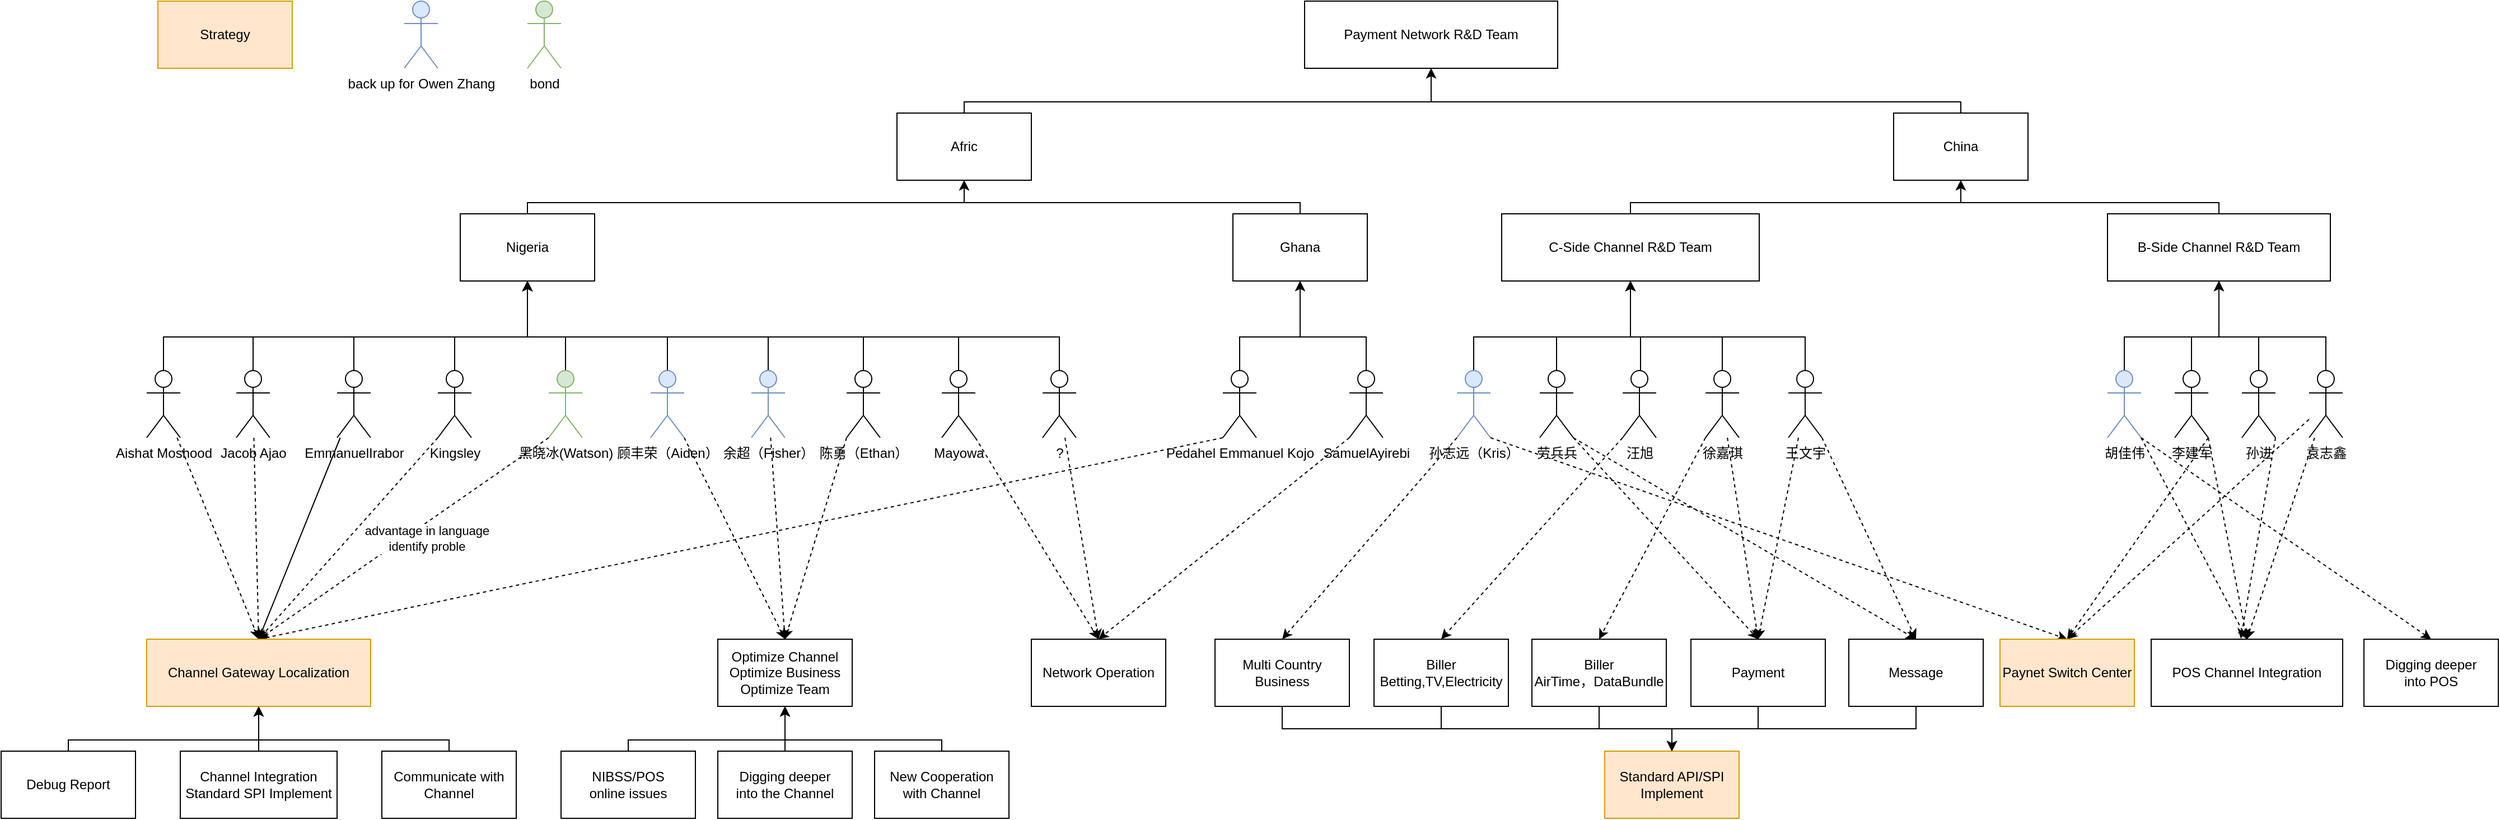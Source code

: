<mxfile version="21.2.9" type="github">
  <diagram name="第 1 页" id="Pzz4Q9QrGixZpusPEQ9X">
    <mxGraphModel dx="2261" dy="796" grid="1" gridSize="10" guides="1" tooltips="1" connect="1" arrows="1" fold="1" page="1" pageScale="1" pageWidth="827" pageHeight="1169" background="none" math="0" shadow="0">
      <root>
        <mxCell id="0" />
        <mxCell id="1" parent="0" />
        <mxCell id="o08fIgoM3E5RgiDcFMRu-1" value="Payment Network R&amp;amp;D Team" style="rounded=0;whiteSpace=wrap;html=1;" parent="1" vertex="1">
          <mxGeometry x="494" y="180" width="226" height="60" as="geometry" />
        </mxCell>
        <mxCell id="o08fIgoM3E5RgiDcFMRu-49" style="edgeStyle=orthogonalEdgeStyle;rounded=0;orthogonalLoop=1;jettySize=auto;html=1;entryX=0.5;entryY=1;entryDx=0;entryDy=0;" parent="1" source="o08fIgoM3E5RgiDcFMRu-3" target="o08fIgoM3E5RgiDcFMRu-1" edge="1">
          <mxGeometry relative="1" as="geometry">
            <Array as="points">
              <mxPoint x="190" y="270" />
              <mxPoint x="607" y="270" />
            </Array>
          </mxGeometry>
        </mxCell>
        <mxCell id="o08fIgoM3E5RgiDcFMRu-3" value="Afric" style="rounded=0;whiteSpace=wrap;html=1;" parent="1" vertex="1">
          <mxGeometry x="130" y="280" width="120" height="60" as="geometry" />
        </mxCell>
        <mxCell id="o08fIgoM3E5RgiDcFMRu-50" style="edgeStyle=orthogonalEdgeStyle;rounded=0;orthogonalLoop=1;jettySize=auto;html=1;entryX=0.5;entryY=1;entryDx=0;entryDy=0;" parent="1" source="o08fIgoM3E5RgiDcFMRu-5" target="o08fIgoM3E5RgiDcFMRu-1" edge="1">
          <mxGeometry relative="1" as="geometry">
            <Array as="points">
              <mxPoint x="1080" y="270" />
              <mxPoint x="607" y="270" />
            </Array>
          </mxGeometry>
        </mxCell>
        <mxCell id="o08fIgoM3E5RgiDcFMRu-5" value="China" style="rounded=0;whiteSpace=wrap;html=1;" parent="1" vertex="1">
          <mxGeometry x="1020" y="280" width="120" height="60" as="geometry" />
        </mxCell>
        <mxCell id="o08fIgoM3E5RgiDcFMRu-48" style="edgeStyle=orthogonalEdgeStyle;rounded=0;orthogonalLoop=1;jettySize=auto;html=1;entryX=0.5;entryY=1;entryDx=0;entryDy=0;" parent="1" source="o08fIgoM3E5RgiDcFMRu-7" target="o08fIgoM3E5RgiDcFMRu-3" edge="1">
          <mxGeometry relative="1" as="geometry">
            <Array as="points">
              <mxPoint x="-200" y="360" />
              <mxPoint x="190" y="360" />
            </Array>
            <mxPoint x="80" y="340" as="targetPoint" />
          </mxGeometry>
        </mxCell>
        <mxCell id="o08fIgoM3E5RgiDcFMRu-7" value="Nigeria" style="rounded=0;whiteSpace=wrap;html=1;" parent="1" vertex="1">
          <mxGeometry x="-260" y="370" width="120" height="60" as="geometry" />
        </mxCell>
        <mxCell id="o08fIgoM3E5RgiDcFMRu-47" style="edgeStyle=orthogonalEdgeStyle;rounded=0;orthogonalLoop=1;jettySize=auto;html=1;entryX=0.5;entryY=1;entryDx=0;entryDy=0;" parent="1" source="o08fIgoM3E5RgiDcFMRu-9" target="o08fIgoM3E5RgiDcFMRu-3" edge="1">
          <mxGeometry relative="1" as="geometry">
            <Array as="points">
              <mxPoint x="490" y="360" />
              <mxPoint x="190" y="360" />
            </Array>
          </mxGeometry>
        </mxCell>
        <mxCell id="o08fIgoM3E5RgiDcFMRu-9" value="Ghana" style="rounded=0;whiteSpace=wrap;html=1;" parent="1" vertex="1">
          <mxGeometry x="430" y="370" width="120" height="60" as="geometry" />
        </mxCell>
        <mxCell id="o08fIgoM3E5RgiDcFMRu-45" style="edgeStyle=orthogonalEdgeStyle;rounded=0;orthogonalLoop=1;jettySize=auto;html=1;entryX=0.5;entryY=1;entryDx=0;entryDy=0;" parent="1" source="o08fIgoM3E5RgiDcFMRu-11" target="o08fIgoM3E5RgiDcFMRu-5" edge="1">
          <mxGeometry relative="1" as="geometry">
            <Array as="points">
              <mxPoint x="785" y="360" />
              <mxPoint x="1080" y="360" />
            </Array>
          </mxGeometry>
        </mxCell>
        <mxCell id="o08fIgoM3E5RgiDcFMRu-11" value="C-Side Channel R&amp;amp;D Team" style="rounded=0;whiteSpace=wrap;html=1;" parent="1" vertex="1">
          <mxGeometry x="670" y="370" width="230" height="60" as="geometry" />
        </mxCell>
        <mxCell id="o08fIgoM3E5RgiDcFMRu-46" style="edgeStyle=orthogonalEdgeStyle;rounded=0;orthogonalLoop=1;jettySize=auto;html=1;entryX=0.5;entryY=1;entryDx=0;entryDy=0;exitX=0.5;exitY=0;exitDx=0;exitDy=0;" parent="1" source="o08fIgoM3E5RgiDcFMRu-13" target="o08fIgoM3E5RgiDcFMRu-5" edge="1">
          <mxGeometry relative="1" as="geometry">
            <Array as="points">
              <mxPoint x="1311" y="360" />
              <mxPoint x="1080" y="360" />
            </Array>
          </mxGeometry>
        </mxCell>
        <mxCell id="o08fIgoM3E5RgiDcFMRu-13" value="B-Side Channel R&amp;amp;D Team" style="rounded=0;whiteSpace=wrap;html=1;" parent="1" vertex="1">
          <mxGeometry x="1211" y="370" width="199" height="60" as="geometry" />
        </mxCell>
        <mxCell id="o08fIgoM3E5RgiDcFMRu-51" style="edgeStyle=orthogonalEdgeStyle;rounded=0;orthogonalLoop=1;jettySize=auto;html=1;entryX=0.5;entryY=1;entryDx=0;entryDy=0;exitX=0.5;exitY=0;exitDx=0;exitDy=0;exitPerimeter=0;" parent="1" source="o08fIgoM3E5RgiDcFMRu-14" target="o08fIgoM3E5RgiDcFMRu-7" edge="1">
          <mxGeometry relative="1" as="geometry">
            <Array as="points">
              <mxPoint x="-525" y="480" />
              <mxPoint x="-200" y="480" />
            </Array>
          </mxGeometry>
        </mxCell>
        <mxCell id="wGeaq7i5EfoyXpq8Da5J-34" style="rounded=0;orthogonalLoop=1;jettySize=auto;html=1;entryX=0.5;entryY=0;entryDx=0;entryDy=0;dashed=1;" edge="1" parent="1" source="o08fIgoM3E5RgiDcFMRu-14" target="o08fIgoM3E5RgiDcFMRu-73">
          <mxGeometry relative="1" as="geometry" />
        </mxCell>
        <mxCell id="o08fIgoM3E5RgiDcFMRu-14" value="Aishat Moshood" style="shape=umlActor;verticalLabelPosition=bottom;verticalAlign=top;html=1;outlineConnect=0;" parent="1" vertex="1">
          <mxGeometry x="-540" y="510" width="30" height="60" as="geometry" />
        </mxCell>
        <mxCell id="o08fIgoM3E5RgiDcFMRu-52" style="edgeStyle=orthogonalEdgeStyle;rounded=0;orthogonalLoop=1;jettySize=auto;html=1;entryX=0.5;entryY=1;entryDx=0;entryDy=0;exitX=0.5;exitY=0;exitDx=0;exitDy=0;exitPerimeter=0;" parent="1" source="o08fIgoM3E5RgiDcFMRu-15" target="o08fIgoM3E5RgiDcFMRu-7" edge="1">
          <mxGeometry relative="1" as="geometry">
            <Array as="points">
              <mxPoint x="-445" y="480" />
              <mxPoint x="-200" y="480" />
            </Array>
          </mxGeometry>
        </mxCell>
        <mxCell id="wGeaq7i5EfoyXpq8Da5J-33" style="rounded=0;orthogonalLoop=1;jettySize=auto;html=1;entryX=0.5;entryY=0;entryDx=0;entryDy=0;dashed=1;" edge="1" parent="1" source="o08fIgoM3E5RgiDcFMRu-15" target="o08fIgoM3E5RgiDcFMRu-73">
          <mxGeometry relative="1" as="geometry" />
        </mxCell>
        <mxCell id="o08fIgoM3E5RgiDcFMRu-15" value="Jacob Ajao" style="shape=umlActor;verticalLabelPosition=bottom;verticalAlign=top;html=1;outlineConnect=0;" parent="1" vertex="1">
          <mxGeometry x="-460" y="510" width="30" height="60" as="geometry" />
        </mxCell>
        <mxCell id="o08fIgoM3E5RgiDcFMRu-53" style="edgeStyle=orthogonalEdgeStyle;rounded=0;orthogonalLoop=1;jettySize=auto;html=1;entryX=0.5;entryY=1;entryDx=0;entryDy=0;exitX=0.5;exitY=0;exitDx=0;exitDy=0;exitPerimeter=0;" parent="1" source="o08fIgoM3E5RgiDcFMRu-18" target="o08fIgoM3E5RgiDcFMRu-7" edge="1">
          <mxGeometry relative="1" as="geometry">
            <Array as="points">
              <mxPoint x="-355" y="480" />
              <mxPoint x="-200" y="480" />
            </Array>
          </mxGeometry>
        </mxCell>
        <mxCell id="wGeaq7i5EfoyXpq8Da5J-32" style="rounded=0;orthogonalLoop=1;jettySize=auto;html=1;entryX=0.5;entryY=0;entryDx=0;entryDy=0;" edge="1" parent="1" source="o08fIgoM3E5RgiDcFMRu-18" target="o08fIgoM3E5RgiDcFMRu-73">
          <mxGeometry relative="1" as="geometry" />
        </mxCell>
        <mxCell id="o08fIgoM3E5RgiDcFMRu-18" value="EmmanuelIrabor" style="shape=umlActor;verticalLabelPosition=bottom;verticalAlign=top;html=1;outlineConnect=0;" parent="1" vertex="1">
          <mxGeometry x="-370" y="510" width="30" height="60" as="geometry" />
        </mxCell>
        <mxCell id="o08fIgoM3E5RgiDcFMRu-55" style="edgeStyle=orthogonalEdgeStyle;rounded=0;orthogonalLoop=1;jettySize=auto;html=1;entryX=0.5;entryY=1;entryDx=0;entryDy=0;exitX=0.5;exitY=0;exitDx=0;exitDy=0;exitPerimeter=0;" parent="1" source="o08fIgoM3E5RgiDcFMRu-21" target="o08fIgoM3E5RgiDcFMRu-7" edge="1">
          <mxGeometry relative="1" as="geometry">
            <Array as="points">
              <mxPoint x="-166" y="480" />
              <mxPoint x="-200" y="480" />
            </Array>
          </mxGeometry>
        </mxCell>
        <mxCell id="wGeaq7i5EfoyXpq8Da5J-24" style="rounded=0;orthogonalLoop=1;jettySize=auto;html=1;entryX=0.5;entryY=0;entryDx=0;entryDy=0;dashed=1;exitX=1;exitY=1;exitDx=0;exitDy=0;exitPerimeter=0;" edge="1" parent="1" source="o08fIgoM3E5RgiDcFMRu-44" target="wGeaq7i5EfoyXpq8Da5J-23">
          <mxGeometry relative="1" as="geometry" />
        </mxCell>
        <mxCell id="wGeaq7i5EfoyXpq8Da5J-27" style="rounded=0;orthogonalLoop=1;jettySize=auto;html=1;entryX=0.5;entryY=0;entryDx=0;entryDy=0;dashed=1;exitX=0;exitY=1;exitDx=0;exitDy=0;exitPerimeter=0;" edge="1" parent="1" source="o08fIgoM3E5RgiDcFMRu-21" target="o08fIgoM3E5RgiDcFMRu-73">
          <mxGeometry relative="1" as="geometry" />
        </mxCell>
        <mxCell id="wGeaq7i5EfoyXpq8Da5J-51" value="advantage in language&lt;br&gt;identify proble" style="edgeLabel;html=1;align=center;verticalAlign=middle;resizable=0;points=[];" vertex="1" connectable="0" parent="wGeaq7i5EfoyXpq8Da5J-27">
          <mxGeometry x="-0.096" relative="1" as="geometry">
            <mxPoint x="8" y="8" as="offset" />
          </mxGeometry>
        </mxCell>
        <mxCell id="o08fIgoM3E5RgiDcFMRu-21" value="黑晓冰(Watson)" style="shape=umlActor;verticalLabelPosition=bottom;verticalAlign=top;html=1;outlineConnect=0;fillColor=#d5e8d4;strokeColor=#82b366;" parent="1" vertex="1">
          <mxGeometry x="-181" y="510" width="30" height="60" as="geometry" />
        </mxCell>
        <mxCell id="o08fIgoM3E5RgiDcFMRu-54" style="edgeStyle=orthogonalEdgeStyle;rounded=0;orthogonalLoop=1;jettySize=auto;html=1;entryX=0.5;entryY=1;entryDx=0;entryDy=0;exitX=0.5;exitY=0;exitDx=0;exitDy=0;exitPerimeter=0;" parent="1" source="o08fIgoM3E5RgiDcFMRu-22" target="o08fIgoM3E5RgiDcFMRu-7" edge="1">
          <mxGeometry relative="1" as="geometry">
            <Array as="points">
              <mxPoint x="-265" y="480" />
              <mxPoint x="-200" y="480" />
            </Array>
          </mxGeometry>
        </mxCell>
        <mxCell id="wGeaq7i5EfoyXpq8Da5J-28" style="rounded=0;orthogonalLoop=1;jettySize=auto;html=1;entryX=0.5;entryY=0;entryDx=0;entryDy=0;exitX=0;exitY=1;exitDx=0;exitDy=0;exitPerimeter=0;dashed=1;" edge="1" parent="1" source="o08fIgoM3E5RgiDcFMRu-22" target="o08fIgoM3E5RgiDcFMRu-73">
          <mxGeometry relative="1" as="geometry" />
        </mxCell>
        <mxCell id="o08fIgoM3E5RgiDcFMRu-22" value="Kingsley" style="shape=umlActor;verticalLabelPosition=bottom;verticalAlign=top;html=1;outlineConnect=0;" parent="1" vertex="1">
          <mxGeometry x="-280" y="510" width="30" height="60" as="geometry" />
        </mxCell>
        <mxCell id="o08fIgoM3E5RgiDcFMRu-60" style="edgeStyle=orthogonalEdgeStyle;rounded=0;orthogonalLoop=1;jettySize=auto;html=1;entryX=0.5;entryY=1;entryDx=0;entryDy=0;" parent="1" source="o08fIgoM3E5RgiDcFMRu-30" target="o08fIgoM3E5RgiDcFMRu-9" edge="1">
          <mxGeometry relative="1" as="geometry">
            <Array as="points">
              <mxPoint x="436" y="480" />
              <mxPoint x="490" y="480" />
            </Array>
          </mxGeometry>
        </mxCell>
        <mxCell id="wGeaq7i5EfoyXpq8Da5J-42" style="rounded=0;orthogonalLoop=1;jettySize=auto;html=1;entryX=0.5;entryY=0;entryDx=0;entryDy=0;exitX=0;exitY=1;exitDx=0;exitDy=0;exitPerimeter=0;dashed=1;" edge="1" parent="1" source="o08fIgoM3E5RgiDcFMRu-30" target="o08fIgoM3E5RgiDcFMRu-73">
          <mxGeometry relative="1" as="geometry" />
        </mxCell>
        <mxCell id="o08fIgoM3E5RgiDcFMRu-30" value="Pedahel Emmanuel Kojo" style="shape=umlActor;verticalLabelPosition=bottom;verticalAlign=top;html=1;outlineConnect=0;" parent="1" vertex="1">
          <mxGeometry x="421" y="510" width="30" height="60" as="geometry" />
        </mxCell>
        <mxCell id="o08fIgoM3E5RgiDcFMRu-61" style="edgeStyle=orthogonalEdgeStyle;rounded=0;orthogonalLoop=1;jettySize=auto;html=1;entryX=0.5;entryY=1;entryDx=0;entryDy=0;" parent="1" source="o08fIgoM3E5RgiDcFMRu-31" target="o08fIgoM3E5RgiDcFMRu-9" edge="1">
          <mxGeometry relative="1" as="geometry">
            <Array as="points">
              <mxPoint x="549" y="480" />
              <mxPoint x="490" y="480" />
            </Array>
          </mxGeometry>
        </mxCell>
        <mxCell id="wGeaq7i5EfoyXpq8Da5J-50" style="rounded=0;orthogonalLoop=1;jettySize=auto;html=1;entryX=0.5;entryY=0;entryDx=0;entryDy=0;exitX=0;exitY=1;exitDx=0;exitDy=0;exitPerimeter=0;dashed=1;" edge="1" parent="1" source="o08fIgoM3E5RgiDcFMRu-31" target="wGeaq7i5EfoyXpq8Da5J-23">
          <mxGeometry relative="1" as="geometry" />
        </mxCell>
        <mxCell id="o08fIgoM3E5RgiDcFMRu-31" value="SamuelAyirebi" style="shape=umlActor;verticalLabelPosition=bottom;verticalAlign=top;html=1;outlineConnect=0;" parent="1" vertex="1">
          <mxGeometry x="534" y="510" width="30" height="60" as="geometry" />
        </mxCell>
        <mxCell id="wGeaq7i5EfoyXpq8Da5J-43" style="rounded=0;orthogonalLoop=1;jettySize=auto;html=1;entryX=0.5;entryY=0;entryDx=0;entryDy=0;dashed=1;exitX=1;exitY=1;exitDx=0;exitDy=0;exitPerimeter=0;" edge="1" parent="1" source="o08fIgoM3E5RgiDcFMRu-32" target="o08fIgoM3E5RgiDcFMRu-77">
          <mxGeometry relative="1" as="geometry" />
        </mxCell>
        <mxCell id="wGeaq7i5EfoyXpq8Da5J-67" style="edgeStyle=orthogonalEdgeStyle;rounded=0;orthogonalLoop=1;jettySize=auto;html=1;entryX=0.5;entryY=1;entryDx=0;entryDy=0;" edge="1" parent="1" source="o08fIgoM3E5RgiDcFMRu-32" target="o08fIgoM3E5RgiDcFMRu-11">
          <mxGeometry relative="1" as="geometry">
            <Array as="points">
              <mxPoint x="645" y="480" />
              <mxPoint x="785" y="480" />
            </Array>
          </mxGeometry>
        </mxCell>
        <mxCell id="wGeaq7i5EfoyXpq8Da5J-70" style="rounded=0;orthogonalLoop=1;jettySize=auto;html=1;entryX=0.5;entryY=0;entryDx=0;entryDy=0;exitX=0;exitY=1;exitDx=0;exitDy=0;exitPerimeter=0;dashed=1;" edge="1" parent="1" source="o08fIgoM3E5RgiDcFMRu-32" target="wGeaq7i5EfoyXpq8Da5J-56">
          <mxGeometry relative="1" as="geometry" />
        </mxCell>
        <mxCell id="o08fIgoM3E5RgiDcFMRu-32" value="孙志远（Kris）" style="shape=umlActor;verticalLabelPosition=bottom;verticalAlign=top;html=1;outlineConnect=0;fillColor=#dae8fc;strokeColor=#6c8ebf;" parent="1" vertex="1">
          <mxGeometry x="630" y="510" width="30" height="60" as="geometry" />
        </mxCell>
        <mxCell id="wGeaq7i5EfoyXpq8Da5J-58" style="rounded=0;orthogonalLoop=1;jettySize=auto;html=1;entryX=0.5;entryY=0;entryDx=0;entryDy=0;exitX=1;exitY=1;exitDx=0;exitDy=0;exitPerimeter=0;dashed=1;" edge="1" parent="1" source="o08fIgoM3E5RgiDcFMRu-33" target="wGeaq7i5EfoyXpq8Da5J-57">
          <mxGeometry relative="1" as="geometry" />
        </mxCell>
        <mxCell id="wGeaq7i5EfoyXpq8Da5J-63" style="rounded=0;orthogonalLoop=1;jettySize=auto;html=1;entryX=0.5;entryY=0;entryDx=0;entryDy=0;dashed=1;exitX=1;exitY=1;exitDx=0;exitDy=0;exitPerimeter=0;" edge="1" parent="1" source="o08fIgoM3E5RgiDcFMRu-33" target="o08fIgoM3E5RgiDcFMRu-76">
          <mxGeometry relative="1" as="geometry" />
        </mxCell>
        <mxCell id="wGeaq7i5EfoyXpq8Da5J-68" style="edgeStyle=orthogonalEdgeStyle;rounded=0;orthogonalLoop=1;jettySize=auto;html=1;entryX=0.5;entryY=1;entryDx=0;entryDy=0;" edge="1" parent="1" source="o08fIgoM3E5RgiDcFMRu-33" target="o08fIgoM3E5RgiDcFMRu-11">
          <mxGeometry relative="1" as="geometry">
            <Array as="points">
              <mxPoint x="719" y="480" />
              <mxPoint x="785" y="480" />
            </Array>
          </mxGeometry>
        </mxCell>
        <mxCell id="o08fIgoM3E5RgiDcFMRu-33" value="劳兵兵" style="shape=umlActor;verticalLabelPosition=bottom;verticalAlign=top;html=1;outlineConnect=0;" parent="1" vertex="1">
          <mxGeometry x="704" y="510" width="30" height="60" as="geometry" />
        </mxCell>
        <mxCell id="o08fIgoM3E5RgiDcFMRu-64" style="edgeStyle=orthogonalEdgeStyle;rounded=0;orthogonalLoop=1;jettySize=auto;html=1;entryX=0.5;entryY=1;entryDx=0;entryDy=0;" parent="1" source="o08fIgoM3E5RgiDcFMRu-34" target="o08fIgoM3E5RgiDcFMRu-11" edge="1">
          <mxGeometry relative="1" as="geometry">
            <Array as="points">
              <mxPoint x="794" y="480" />
              <mxPoint x="785" y="480" />
            </Array>
          </mxGeometry>
        </mxCell>
        <mxCell id="wGeaq7i5EfoyXpq8Da5J-59" style="rounded=0;orthogonalLoop=1;jettySize=auto;html=1;entryX=0.5;entryY=0;entryDx=0;entryDy=0;dashed=1;exitX=0;exitY=1;exitDx=0;exitDy=0;exitPerimeter=0;" edge="1" parent="1" source="o08fIgoM3E5RgiDcFMRu-34" target="o08fIgoM3E5RgiDcFMRu-75">
          <mxGeometry relative="1" as="geometry" />
        </mxCell>
        <mxCell id="o08fIgoM3E5RgiDcFMRu-34" value="汪旭" style="shape=umlActor;verticalLabelPosition=bottom;verticalAlign=top;html=1;outlineConnect=0;" parent="1" vertex="1">
          <mxGeometry x="778" y="510" width="30" height="60" as="geometry" />
        </mxCell>
        <mxCell id="wGeaq7i5EfoyXpq8Da5J-61" style="rounded=0;orthogonalLoop=1;jettySize=auto;html=1;entryX=0.5;entryY=0;entryDx=0;entryDy=0;exitX=0;exitY=1;exitDx=0;exitDy=0;exitPerimeter=0;dashed=1;" edge="1" parent="1" source="o08fIgoM3E5RgiDcFMRu-35" target="wGeaq7i5EfoyXpq8Da5J-69">
          <mxGeometry relative="1" as="geometry" />
        </mxCell>
        <mxCell id="wGeaq7i5EfoyXpq8Da5J-76" style="edgeStyle=orthogonalEdgeStyle;rounded=0;orthogonalLoop=1;jettySize=auto;html=1;entryX=0.5;entryY=1;entryDx=0;entryDy=0;" edge="1" parent="1" source="o08fIgoM3E5RgiDcFMRu-35" target="o08fIgoM3E5RgiDcFMRu-11">
          <mxGeometry relative="1" as="geometry">
            <Array as="points">
              <mxPoint x="867" y="480" />
              <mxPoint x="785" y="480" />
            </Array>
          </mxGeometry>
        </mxCell>
        <mxCell id="wGeaq7i5EfoyXpq8Da5J-80" style="rounded=0;orthogonalLoop=1;jettySize=auto;html=1;entryX=0.5;entryY=0;entryDx=0;entryDy=0;dashed=1;" edge="1" parent="1" source="o08fIgoM3E5RgiDcFMRu-35" target="o08fIgoM3E5RgiDcFMRu-76">
          <mxGeometry relative="1" as="geometry" />
        </mxCell>
        <mxCell id="o08fIgoM3E5RgiDcFMRu-35" value="徐嘉琪" style="shape=umlActor;verticalLabelPosition=bottom;verticalAlign=top;html=1;outlineConnect=0;" parent="1" vertex="1">
          <mxGeometry x="852" y="510" width="30" height="60" as="geometry" />
        </mxCell>
        <mxCell id="wGeaq7i5EfoyXpq8Da5J-77" style="edgeStyle=orthogonalEdgeStyle;rounded=0;orthogonalLoop=1;jettySize=auto;html=1;entryX=0.5;entryY=1;entryDx=0;entryDy=0;" edge="1" parent="1" source="o08fIgoM3E5RgiDcFMRu-36" target="o08fIgoM3E5RgiDcFMRu-11">
          <mxGeometry relative="1" as="geometry">
            <Array as="points">
              <mxPoint x="941" y="480" />
              <mxPoint x="785" y="480" />
            </Array>
          </mxGeometry>
        </mxCell>
        <mxCell id="wGeaq7i5EfoyXpq8Da5J-78" style="rounded=0;orthogonalLoop=1;jettySize=auto;html=1;entryX=0.5;entryY=0;entryDx=0;entryDy=0;exitX=1;exitY=1;exitDx=0;exitDy=0;exitPerimeter=0;dashed=1;" edge="1" parent="1" source="o08fIgoM3E5RgiDcFMRu-36" target="wGeaq7i5EfoyXpq8Da5J-57">
          <mxGeometry relative="1" as="geometry" />
        </mxCell>
        <mxCell id="wGeaq7i5EfoyXpq8Da5J-79" style="rounded=0;orthogonalLoop=1;jettySize=auto;html=1;entryX=0.5;entryY=0;entryDx=0;entryDy=0;dashed=1;" edge="1" parent="1" source="o08fIgoM3E5RgiDcFMRu-36" target="o08fIgoM3E5RgiDcFMRu-76">
          <mxGeometry relative="1" as="geometry" />
        </mxCell>
        <mxCell id="o08fIgoM3E5RgiDcFMRu-36" value="王文宇" style="shape=umlActor;verticalLabelPosition=bottom;verticalAlign=top;html=1;outlineConnect=0;" parent="1" vertex="1">
          <mxGeometry x="926" y="510" width="30" height="60" as="geometry" />
        </mxCell>
        <mxCell id="o08fIgoM3E5RgiDcFMRu-67" style="edgeStyle=orthogonalEdgeStyle;rounded=0;orthogonalLoop=1;jettySize=auto;html=1;entryX=0.5;entryY=1;entryDx=0;entryDy=0;" parent="1" source="o08fIgoM3E5RgiDcFMRu-37" target="o08fIgoM3E5RgiDcFMRu-13" edge="1">
          <mxGeometry relative="1" as="geometry">
            <Array as="points">
              <mxPoint x="1226" y="480" />
              <mxPoint x="1311" y="480" />
            </Array>
          </mxGeometry>
        </mxCell>
        <mxCell id="wGeaq7i5EfoyXpq8Da5J-46" style="rounded=0;orthogonalLoop=1;jettySize=auto;html=1;entryX=0.5;entryY=0;entryDx=0;entryDy=0;exitX=1;exitY=1;exitDx=0;exitDy=0;exitPerimeter=0;dashed=1;" edge="1" parent="1" source="o08fIgoM3E5RgiDcFMRu-37" target="o08fIgoM3E5RgiDcFMRu-78">
          <mxGeometry relative="1" as="geometry" />
        </mxCell>
        <mxCell id="wGeaq7i5EfoyXpq8Da5J-84" style="rounded=0;orthogonalLoop=1;jettySize=auto;html=1;entryX=0.5;entryY=0;entryDx=0;entryDy=0;exitX=1;exitY=1;exitDx=0;exitDy=0;exitPerimeter=0;dashed=1;" edge="1" parent="1" source="o08fIgoM3E5RgiDcFMRu-37" target="wGeaq7i5EfoyXpq8Da5J-83">
          <mxGeometry relative="1" as="geometry" />
        </mxCell>
        <mxCell id="o08fIgoM3E5RgiDcFMRu-37" value="胡佳伟" style="shape=umlActor;verticalLabelPosition=bottom;verticalAlign=top;html=1;outlineConnect=0;fillColor=#dae8fc;strokeColor=#6c8ebf;" parent="1" vertex="1">
          <mxGeometry x="1211" y="510" width="30" height="60" as="geometry" />
        </mxCell>
        <mxCell id="o08fIgoM3E5RgiDcFMRu-68" style="edgeStyle=orthogonalEdgeStyle;rounded=0;orthogonalLoop=1;jettySize=auto;html=1;entryX=0.5;entryY=1;entryDx=0;entryDy=0;" parent="1" source="o08fIgoM3E5RgiDcFMRu-38" target="o08fIgoM3E5RgiDcFMRu-13" edge="1">
          <mxGeometry relative="1" as="geometry">
            <Array as="points">
              <mxPoint x="1286" y="480" />
              <mxPoint x="1311" y="480" />
            </Array>
          </mxGeometry>
        </mxCell>
        <mxCell id="wGeaq7i5EfoyXpq8Da5J-44" style="rounded=0;orthogonalLoop=1;jettySize=auto;html=1;entryX=0.5;entryY=0;entryDx=0;entryDy=0;dashed=1;exitX=1;exitY=1;exitDx=0;exitDy=0;exitPerimeter=0;" edge="1" parent="1" source="o08fIgoM3E5RgiDcFMRu-38" target="o08fIgoM3E5RgiDcFMRu-77">
          <mxGeometry relative="1" as="geometry" />
        </mxCell>
        <mxCell id="wGeaq7i5EfoyXpq8Da5J-47" style="rounded=0;orthogonalLoop=1;jettySize=auto;html=1;entryX=0.5;entryY=0;entryDx=0;entryDy=0;exitX=1;exitY=1;exitDx=0;exitDy=0;exitPerimeter=0;dashed=1;" edge="1" parent="1" source="o08fIgoM3E5RgiDcFMRu-38" target="o08fIgoM3E5RgiDcFMRu-78">
          <mxGeometry relative="1" as="geometry" />
        </mxCell>
        <mxCell id="o08fIgoM3E5RgiDcFMRu-38" value="李建军" style="shape=umlActor;verticalLabelPosition=bottom;verticalAlign=top;html=1;outlineConnect=0;" parent="1" vertex="1">
          <mxGeometry x="1271" y="510" width="30" height="60" as="geometry" />
        </mxCell>
        <mxCell id="o08fIgoM3E5RgiDcFMRu-69" style="edgeStyle=orthogonalEdgeStyle;rounded=0;orthogonalLoop=1;jettySize=auto;html=1;entryX=0.5;entryY=1;entryDx=0;entryDy=0;" parent="1" source="o08fIgoM3E5RgiDcFMRu-39" target="o08fIgoM3E5RgiDcFMRu-13" edge="1">
          <mxGeometry relative="1" as="geometry">
            <Array as="points">
              <mxPoint x="1346" y="480" />
              <mxPoint x="1311" y="480" />
            </Array>
          </mxGeometry>
        </mxCell>
        <mxCell id="wGeaq7i5EfoyXpq8Da5J-48" style="rounded=0;orthogonalLoop=1;jettySize=auto;html=1;entryX=0.468;entryY=-0.008;entryDx=0;entryDy=0;entryPerimeter=0;exitX=1;exitY=1;exitDx=0;exitDy=0;exitPerimeter=0;dashed=1;" edge="1" parent="1" source="o08fIgoM3E5RgiDcFMRu-39" target="o08fIgoM3E5RgiDcFMRu-78">
          <mxGeometry relative="1" as="geometry" />
        </mxCell>
        <mxCell id="o08fIgoM3E5RgiDcFMRu-39" value="孙进" style="shape=umlActor;verticalLabelPosition=bottom;verticalAlign=top;html=1;outlineConnect=0;" parent="1" vertex="1">
          <mxGeometry x="1331" y="510" width="30" height="60" as="geometry" />
        </mxCell>
        <mxCell id="o08fIgoM3E5RgiDcFMRu-70" style="edgeStyle=orthogonalEdgeStyle;rounded=0;orthogonalLoop=1;jettySize=auto;html=1;entryX=0.5;entryY=1;entryDx=0;entryDy=0;" parent="1" source="o08fIgoM3E5RgiDcFMRu-40" target="o08fIgoM3E5RgiDcFMRu-13" edge="1">
          <mxGeometry relative="1" as="geometry">
            <Array as="points">
              <mxPoint x="1406" y="480" />
              <mxPoint x="1311" y="480" />
            </Array>
          </mxGeometry>
        </mxCell>
        <mxCell id="wGeaq7i5EfoyXpq8Da5J-45" style="rounded=0;orthogonalLoop=1;jettySize=auto;html=1;entryX=0.5;entryY=0;entryDx=0;entryDy=0;dashed=1;" edge="1" parent="1" source="o08fIgoM3E5RgiDcFMRu-40" target="o08fIgoM3E5RgiDcFMRu-77">
          <mxGeometry relative="1" as="geometry" />
        </mxCell>
        <mxCell id="wGeaq7i5EfoyXpq8Da5J-49" style="rounded=0;orthogonalLoop=1;jettySize=auto;html=1;entryX=0.5;entryY=0;entryDx=0;entryDy=0;dashed=1;" edge="1" parent="1" source="o08fIgoM3E5RgiDcFMRu-40" target="o08fIgoM3E5RgiDcFMRu-78">
          <mxGeometry relative="1" as="geometry" />
        </mxCell>
        <mxCell id="o08fIgoM3E5RgiDcFMRu-40" value="袁志鑫" style="shape=umlActor;verticalLabelPosition=bottom;verticalAlign=top;html=1;outlineConnect=0;" parent="1" vertex="1">
          <mxGeometry x="1391" y="510" width="30" height="60" as="geometry" />
        </mxCell>
        <mxCell id="o08fIgoM3E5RgiDcFMRu-56" style="edgeStyle=orthogonalEdgeStyle;rounded=0;orthogonalLoop=1;jettySize=auto;html=1;entryX=0.5;entryY=1;entryDx=0;entryDy=0;" parent="1" source="o08fIgoM3E5RgiDcFMRu-41" target="o08fIgoM3E5RgiDcFMRu-7" edge="1">
          <mxGeometry relative="1" as="geometry">
            <Array as="points">
              <mxPoint x="-75" y="480" />
              <mxPoint x="-200" y="480" />
            </Array>
          </mxGeometry>
        </mxCell>
        <mxCell id="wGeaq7i5EfoyXpq8Da5J-35" style="rounded=0;orthogonalLoop=1;jettySize=auto;html=1;entryX=0.5;entryY=0;entryDx=0;entryDy=0;dashed=1;" edge="1" parent="1" source="o08fIgoM3E5RgiDcFMRu-41" target="wGeaq7i5EfoyXpq8Da5J-10">
          <mxGeometry relative="1" as="geometry" />
        </mxCell>
        <mxCell id="o08fIgoM3E5RgiDcFMRu-41" value="顾丰荣（Aiden）" style="shape=umlActor;verticalLabelPosition=bottom;verticalAlign=top;html=1;outlineConnect=0;fillColor=#dae8fc;strokeColor=#6c8ebf;" parent="1" vertex="1">
          <mxGeometry x="-90" y="510" width="30" height="60" as="geometry" />
        </mxCell>
        <mxCell id="o08fIgoM3E5RgiDcFMRu-57" style="edgeStyle=orthogonalEdgeStyle;rounded=0;orthogonalLoop=1;jettySize=auto;html=1;entryX=0.5;entryY=1;entryDx=0;entryDy=0;" parent="1" source="o08fIgoM3E5RgiDcFMRu-42" target="o08fIgoM3E5RgiDcFMRu-7" edge="1">
          <mxGeometry relative="1" as="geometry">
            <Array as="points">
              <mxPoint x="15" y="480" />
              <mxPoint x="-200" y="480" />
            </Array>
          </mxGeometry>
        </mxCell>
        <mxCell id="wGeaq7i5EfoyXpq8Da5J-36" style="rounded=0;orthogonalLoop=1;jettySize=auto;html=1;entryX=0.5;entryY=0;entryDx=0;entryDy=0;dashed=1;" edge="1" parent="1" source="o08fIgoM3E5RgiDcFMRu-42" target="wGeaq7i5EfoyXpq8Da5J-10">
          <mxGeometry relative="1" as="geometry" />
        </mxCell>
        <mxCell id="o08fIgoM3E5RgiDcFMRu-42" value="余超（Fisher）" style="shape=umlActor;verticalLabelPosition=bottom;verticalAlign=top;html=1;outlineConnect=0;fillColor=#dae8fc;strokeColor=#6c8ebf;" parent="1" vertex="1">
          <mxGeometry y="510" width="30" height="60" as="geometry" />
        </mxCell>
        <mxCell id="o08fIgoM3E5RgiDcFMRu-58" style="edgeStyle=orthogonalEdgeStyle;rounded=0;orthogonalLoop=1;jettySize=auto;html=1;entryX=0.5;entryY=1;entryDx=0;entryDy=0;" parent="1" source="o08fIgoM3E5RgiDcFMRu-43" target="o08fIgoM3E5RgiDcFMRu-7" edge="1">
          <mxGeometry relative="1" as="geometry">
            <Array as="points">
              <mxPoint x="100" y="480" />
              <mxPoint x="-200" y="480" />
            </Array>
          </mxGeometry>
        </mxCell>
        <mxCell id="wGeaq7i5EfoyXpq8Da5J-37" style="rounded=0;orthogonalLoop=1;jettySize=auto;html=1;entryX=0.5;entryY=0;entryDx=0;entryDy=0;exitX=0;exitY=1;exitDx=0;exitDy=0;exitPerimeter=0;dashed=1;" edge="1" parent="1" source="o08fIgoM3E5RgiDcFMRu-43" target="wGeaq7i5EfoyXpq8Da5J-10">
          <mxGeometry relative="1" as="geometry" />
        </mxCell>
        <mxCell id="o08fIgoM3E5RgiDcFMRu-43" value="陈勇（Ethan）" style="shape=umlActor;verticalLabelPosition=bottom;verticalAlign=top;html=1;outlineConnect=0;" parent="1" vertex="1">
          <mxGeometry x="85" y="510" width="30" height="60" as="geometry" />
        </mxCell>
        <mxCell id="o08fIgoM3E5RgiDcFMRu-59" style="edgeStyle=orthogonalEdgeStyle;rounded=0;orthogonalLoop=1;jettySize=auto;html=1;entryX=0.5;entryY=1;entryDx=0;entryDy=0;" parent="1" source="o08fIgoM3E5RgiDcFMRu-44" target="o08fIgoM3E5RgiDcFMRu-7" edge="1">
          <mxGeometry relative="1" as="geometry">
            <Array as="points">
              <mxPoint x="185" y="480" />
              <mxPoint x="-200" y="480" />
            </Array>
          </mxGeometry>
        </mxCell>
        <mxCell id="o08fIgoM3E5RgiDcFMRu-44" value="Mayowa" style="shape=umlActor;verticalLabelPosition=bottom;verticalAlign=top;html=1;outlineConnect=0;" parent="1" vertex="1">
          <mxGeometry x="170" y="510" width="30" height="60" as="geometry" />
        </mxCell>
        <mxCell id="wGeaq7i5EfoyXpq8Da5J-29" style="edgeStyle=orthogonalEdgeStyle;rounded=0;orthogonalLoop=1;jettySize=auto;html=1;entryX=0.5;entryY=1;entryDx=0;entryDy=0;" edge="1" parent="1" source="o08fIgoM3E5RgiDcFMRu-71" target="o08fIgoM3E5RgiDcFMRu-73">
          <mxGeometry relative="1" as="geometry">
            <Array as="points">
              <mxPoint x="-610" y="840" />
              <mxPoint x="-440" y="840" />
            </Array>
          </mxGeometry>
        </mxCell>
        <mxCell id="o08fIgoM3E5RgiDcFMRu-71" value="Debug Report" style="rounded=0;whiteSpace=wrap;html=1;" parent="1" vertex="1">
          <mxGeometry x="-670" y="850" width="120" height="60" as="geometry" />
        </mxCell>
        <mxCell id="wGeaq7i5EfoyXpq8Da5J-30" style="edgeStyle=orthogonalEdgeStyle;rounded=0;orthogonalLoop=1;jettySize=auto;html=1;entryX=0.5;entryY=1;entryDx=0;entryDy=0;" edge="1" parent="1" source="o08fIgoM3E5RgiDcFMRu-72" target="o08fIgoM3E5RgiDcFMRu-73">
          <mxGeometry relative="1" as="geometry" />
        </mxCell>
        <mxCell id="o08fIgoM3E5RgiDcFMRu-72" value="Channel Integration&lt;br&gt;Standard SPI Implement" style="rounded=0;whiteSpace=wrap;html=1;" parent="1" vertex="1">
          <mxGeometry x="-510" y="850" width="140" height="60" as="geometry" />
        </mxCell>
        <mxCell id="o08fIgoM3E5RgiDcFMRu-73" value="Channel Gateway Localization" style="rounded=0;whiteSpace=wrap;html=1;fillColor=#ffe6cc;strokeColor=#d79b00;" parent="1" vertex="1">
          <mxGeometry x="-540" y="750" width="200" height="60" as="geometry" />
        </mxCell>
        <mxCell id="wGeaq7i5EfoyXpq8Da5J-72" style="edgeStyle=orthogonalEdgeStyle;rounded=0;orthogonalLoop=1;jettySize=auto;html=1;entryX=0.5;entryY=0;entryDx=0;entryDy=0;" edge="1" parent="1" source="o08fIgoM3E5RgiDcFMRu-75" target="wGeaq7i5EfoyXpq8Da5J-55">
          <mxGeometry relative="1" as="geometry">
            <Array as="points">
              <mxPoint x="616" y="830" />
              <mxPoint x="822" y="830" />
            </Array>
          </mxGeometry>
        </mxCell>
        <mxCell id="o08fIgoM3E5RgiDcFMRu-75" value="Biller&lt;br&gt;Betting,TV,Electricity" style="rounded=0;whiteSpace=wrap;html=1;" parent="1" vertex="1">
          <mxGeometry x="556" y="750" width="120" height="60" as="geometry" />
        </mxCell>
        <mxCell id="wGeaq7i5EfoyXpq8Da5J-74" style="edgeStyle=orthogonalEdgeStyle;rounded=0;orthogonalLoop=1;jettySize=auto;html=1;entryX=0.5;entryY=0;entryDx=0;entryDy=0;" edge="1" parent="1" source="o08fIgoM3E5RgiDcFMRu-76" target="wGeaq7i5EfoyXpq8Da5J-55">
          <mxGeometry relative="1" as="geometry" />
        </mxCell>
        <mxCell id="o08fIgoM3E5RgiDcFMRu-76" value="Payment" style="rounded=0;whiteSpace=wrap;html=1;" parent="1" vertex="1">
          <mxGeometry x="839" y="750" width="120" height="60" as="geometry" />
        </mxCell>
        <mxCell id="o08fIgoM3E5RgiDcFMRu-77" value="Paynet Switch Center" style="rounded=0;whiteSpace=wrap;html=1;fillColor=#ffe6cc;strokeColor=#d79b00;" parent="1" vertex="1">
          <mxGeometry x="1115" y="750" width="120" height="60" as="geometry" />
        </mxCell>
        <mxCell id="o08fIgoM3E5RgiDcFMRu-78" value="POS Channel Integration" style="rounded=0;whiteSpace=wrap;html=1;" parent="1" vertex="1">
          <mxGeometry x="1250" y="750" width="171" height="60" as="geometry" />
        </mxCell>
        <mxCell id="wGeaq7i5EfoyXpq8Da5J-10" value="Optimize Channel&lt;br&gt;Optimize Business&lt;br&gt;Optimize Team" style="rounded=0;whiteSpace=wrap;html=1;" vertex="1" parent="1">
          <mxGeometry x="-30" y="750" width="120" height="60" as="geometry" />
        </mxCell>
        <mxCell id="wGeaq7i5EfoyXpq8Da5J-39" style="edgeStyle=orthogonalEdgeStyle;rounded=0;orthogonalLoop=1;jettySize=auto;html=1;entryX=0.5;entryY=1;entryDx=0;entryDy=0;" edge="1" parent="1" source="wGeaq7i5EfoyXpq8Da5J-11" target="wGeaq7i5EfoyXpq8Da5J-10">
          <mxGeometry relative="1" as="geometry">
            <Array as="points">
              <mxPoint x="-110" y="840" />
              <mxPoint x="30" y="840" />
            </Array>
          </mxGeometry>
        </mxCell>
        <mxCell id="wGeaq7i5EfoyXpq8Da5J-11" value="NIBSS/POS&lt;br&gt;online issues" style="rounded=0;whiteSpace=wrap;html=1;" vertex="1" parent="1">
          <mxGeometry x="-170" y="850" width="120" height="60" as="geometry" />
        </mxCell>
        <mxCell id="wGeaq7i5EfoyXpq8Da5J-40" style="edgeStyle=orthogonalEdgeStyle;rounded=0;orthogonalLoop=1;jettySize=auto;html=1;entryX=0.5;entryY=1;entryDx=0;entryDy=0;" edge="1" parent="1" source="wGeaq7i5EfoyXpq8Da5J-12" target="wGeaq7i5EfoyXpq8Da5J-10">
          <mxGeometry relative="1" as="geometry" />
        </mxCell>
        <mxCell id="wGeaq7i5EfoyXpq8Da5J-12" value="Digging deeper&lt;br&gt;into the Channel" style="rounded=0;whiteSpace=wrap;html=1;" vertex="1" parent="1">
          <mxGeometry x="-30" y="850" width="120" height="60" as="geometry" />
        </mxCell>
        <mxCell id="wGeaq7i5EfoyXpq8Da5J-31" style="edgeStyle=orthogonalEdgeStyle;rounded=0;orthogonalLoop=1;jettySize=auto;html=1;entryX=0.5;entryY=1;entryDx=0;entryDy=0;" edge="1" parent="1" source="wGeaq7i5EfoyXpq8Da5J-20" target="o08fIgoM3E5RgiDcFMRu-73">
          <mxGeometry relative="1" as="geometry">
            <Array as="points">
              <mxPoint x="-270" y="840" />
              <mxPoint x="-440" y="840" />
            </Array>
          </mxGeometry>
        </mxCell>
        <mxCell id="wGeaq7i5EfoyXpq8Da5J-20" value="Communicate with Channel" style="rounded=0;whiteSpace=wrap;html=1;" vertex="1" parent="1">
          <mxGeometry x="-330" y="850" width="120" height="60" as="geometry" />
        </mxCell>
        <mxCell id="wGeaq7i5EfoyXpq8Da5J-23" value="Network Operation" style="rounded=0;whiteSpace=wrap;html=1;" vertex="1" parent="1">
          <mxGeometry x="250" y="750" width="120" height="60" as="geometry" />
        </mxCell>
        <mxCell id="wGeaq7i5EfoyXpq8Da5J-41" style="edgeStyle=orthogonalEdgeStyle;rounded=0;orthogonalLoop=1;jettySize=auto;html=1;entryX=0.5;entryY=1;entryDx=0;entryDy=0;" edge="1" parent="1" source="wGeaq7i5EfoyXpq8Da5J-38" target="wGeaq7i5EfoyXpq8Da5J-10">
          <mxGeometry relative="1" as="geometry">
            <Array as="points">
              <mxPoint x="170" y="840" />
              <mxPoint x="30" y="840" />
            </Array>
          </mxGeometry>
        </mxCell>
        <mxCell id="wGeaq7i5EfoyXpq8Da5J-38" value="New Cooperation&lt;br&gt;with Channel" style="rounded=0;whiteSpace=wrap;html=1;" vertex="1" parent="1">
          <mxGeometry x="110" y="850" width="120" height="60" as="geometry" />
        </mxCell>
        <mxCell id="wGeaq7i5EfoyXpq8Da5J-53" style="rounded=0;orthogonalLoop=1;jettySize=auto;html=1;entryX=0.5;entryY=0;entryDx=0;entryDy=0;dashed=1;" edge="1" parent="1" source="wGeaq7i5EfoyXpq8Da5J-52" target="wGeaq7i5EfoyXpq8Da5J-23">
          <mxGeometry relative="1" as="geometry" />
        </mxCell>
        <mxCell id="wGeaq7i5EfoyXpq8Da5J-54" style="edgeStyle=orthogonalEdgeStyle;rounded=0;orthogonalLoop=1;jettySize=auto;html=1;entryX=0.5;entryY=1;entryDx=0;entryDy=0;" edge="1" parent="1" source="wGeaq7i5EfoyXpq8Da5J-52" target="o08fIgoM3E5RgiDcFMRu-7">
          <mxGeometry relative="1" as="geometry">
            <Array as="points">
              <mxPoint x="275" y="480" />
              <mxPoint x="-200" y="480" />
            </Array>
          </mxGeometry>
        </mxCell>
        <mxCell id="wGeaq7i5EfoyXpq8Da5J-52" value="?" style="shape=umlActor;verticalLabelPosition=bottom;verticalAlign=top;html=1;outlineConnect=0;" vertex="1" parent="1">
          <mxGeometry x="260" y="510" width="30" height="60" as="geometry" />
        </mxCell>
        <mxCell id="wGeaq7i5EfoyXpq8Da5J-55" value="Standard API/SPI&lt;br&gt;Implement" style="rounded=0;whiteSpace=wrap;html=1;fillColor=#ffe6cc;strokeColor=#d79b00;" vertex="1" parent="1">
          <mxGeometry x="762" y="850" width="120" height="60" as="geometry" />
        </mxCell>
        <mxCell id="wGeaq7i5EfoyXpq8Da5J-71" style="edgeStyle=orthogonalEdgeStyle;rounded=0;orthogonalLoop=1;jettySize=auto;html=1;entryX=0.5;entryY=0;entryDx=0;entryDy=0;" edge="1" parent="1" source="wGeaq7i5EfoyXpq8Da5J-56" target="wGeaq7i5EfoyXpq8Da5J-55">
          <mxGeometry relative="1" as="geometry">
            <Array as="points">
              <mxPoint x="474" y="830" />
              <mxPoint x="822" y="830" />
            </Array>
          </mxGeometry>
        </mxCell>
        <mxCell id="wGeaq7i5EfoyXpq8Da5J-56" value="Multi Country Business" style="rounded=0;whiteSpace=wrap;html=1;" vertex="1" parent="1">
          <mxGeometry x="414" y="750" width="120" height="60" as="geometry" />
        </mxCell>
        <mxCell id="wGeaq7i5EfoyXpq8Da5J-75" style="edgeStyle=orthogonalEdgeStyle;rounded=0;orthogonalLoop=1;jettySize=auto;html=1;entryX=0.5;entryY=0;entryDx=0;entryDy=0;" edge="1" parent="1" source="wGeaq7i5EfoyXpq8Da5J-57" target="wGeaq7i5EfoyXpq8Da5J-55">
          <mxGeometry relative="1" as="geometry">
            <Array as="points">
              <mxPoint x="1040" y="830" />
              <mxPoint x="822" y="830" />
            </Array>
          </mxGeometry>
        </mxCell>
        <mxCell id="wGeaq7i5EfoyXpq8Da5J-57" value="Message" style="rounded=0;whiteSpace=wrap;html=1;" vertex="1" parent="1">
          <mxGeometry x="980" y="750" width="120" height="60" as="geometry" />
        </mxCell>
        <mxCell id="wGeaq7i5EfoyXpq8Da5J-73" style="edgeStyle=orthogonalEdgeStyle;rounded=0;orthogonalLoop=1;jettySize=auto;html=1;entryX=0.5;entryY=0;entryDx=0;entryDy=0;" edge="1" parent="1" source="wGeaq7i5EfoyXpq8Da5J-69" target="wGeaq7i5EfoyXpq8Da5J-55">
          <mxGeometry relative="1" as="geometry" />
        </mxCell>
        <mxCell id="wGeaq7i5EfoyXpq8Da5J-69" value="Biller&lt;br&gt;AirTime，DataBundle" style="rounded=0;whiteSpace=wrap;html=1;" vertex="1" parent="1">
          <mxGeometry x="697" y="750" width="120" height="60" as="geometry" />
        </mxCell>
        <mxCell id="wGeaq7i5EfoyXpq8Da5J-81" value="Strategy" style="rounded=0;whiteSpace=wrap;html=1;fillColor=#ffe6cc;strokeColor=#d79b00;" vertex="1" parent="1">
          <mxGeometry x="-530" y="180" width="120" height="60" as="geometry" />
        </mxCell>
        <mxCell id="wGeaq7i5EfoyXpq8Da5J-82" value="back up for Owen Zhang" style="shape=umlActor;verticalLabelPosition=bottom;verticalAlign=top;html=1;outlineConnect=0;fillColor=#dae8fc;strokeColor=#6c8ebf;" vertex="1" parent="1">
          <mxGeometry x="-310" y="180" width="30" height="60" as="geometry" />
        </mxCell>
        <mxCell id="wGeaq7i5EfoyXpq8Da5J-83" value="Digging deeper&lt;br style=&quot;border-color: var(--border-color);&quot;&gt;into POS" style="rounded=0;whiteSpace=wrap;html=1;" vertex="1" parent="1">
          <mxGeometry x="1440" y="750" width="120" height="60" as="geometry" />
        </mxCell>
        <mxCell id="wGeaq7i5EfoyXpq8Da5J-85" value="bond" style="shape=umlActor;verticalLabelPosition=bottom;verticalAlign=top;html=1;outlineConnect=0;fillColor=#d5e8d4;strokeColor=#82b366;" vertex="1" parent="1">
          <mxGeometry x="-200" y="180" width="30" height="60" as="geometry" />
        </mxCell>
      </root>
    </mxGraphModel>
  </diagram>
</mxfile>
